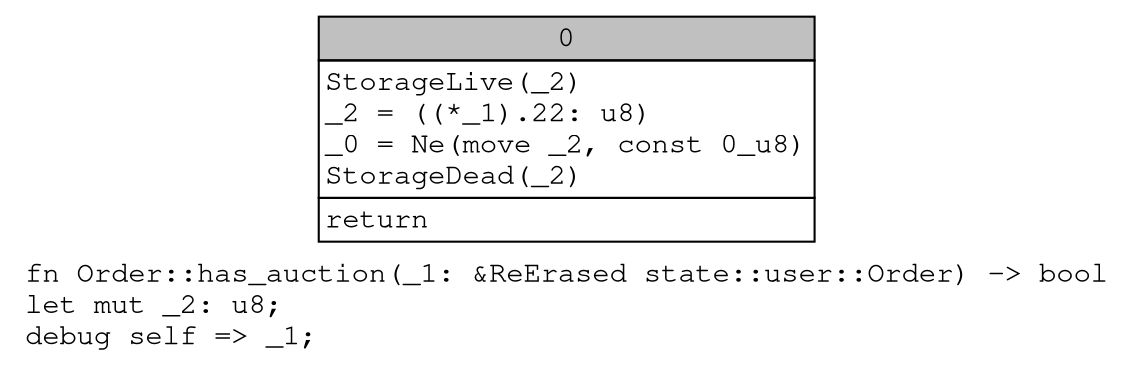 digraph Mir_0_4382 {
    graph [fontname="Courier, monospace"];
    node [fontname="Courier, monospace"];
    edge [fontname="Courier, monospace"];
    label=<fn Order::has_auction(_1: &amp;ReErased state::user::Order) -&gt; bool<br align="left"/>let mut _2: u8;<br align="left"/>debug self =&gt; _1;<br align="left"/>>;
    bb0__0_4382 [shape="none", label=<<table border="0" cellborder="1" cellspacing="0"><tr><td bgcolor="gray" align="center" colspan="1">0</td></tr><tr><td align="left" balign="left">StorageLive(_2)<br/>_2 = ((*_1).22: u8)<br/>_0 = Ne(move _2, const 0_u8)<br/>StorageDead(_2)<br/></td></tr><tr><td align="left">return</td></tr></table>>];
}
